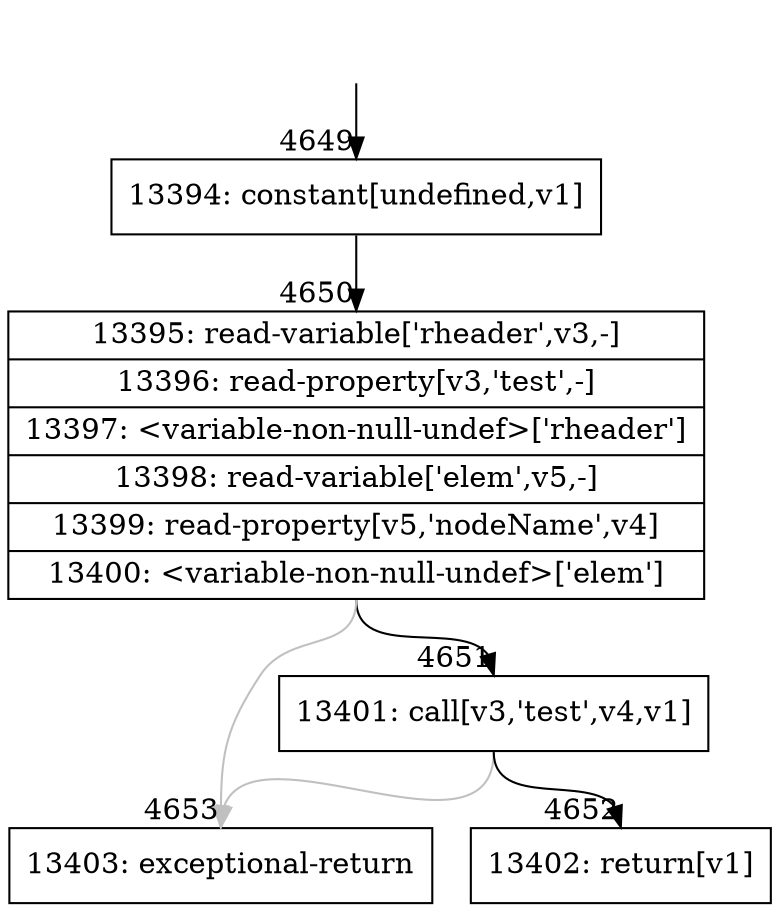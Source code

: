 digraph {
rankdir="TD"
BB_entry308[shape=none,label=""];
BB_entry308 -> BB4649 [tailport=s, headport=n, headlabel="    4649"]
BB4649 [shape=record label="{13394: constant[undefined,v1]}" ] 
BB4649 -> BB4650 [tailport=s, headport=n, headlabel="      4650"]
BB4650 [shape=record label="{13395: read-variable['rheader',v3,-]|13396: read-property[v3,'test',-]|13397: \<variable-non-null-undef\>['rheader']|13398: read-variable['elem',v5,-]|13399: read-property[v5,'nodeName',v4]|13400: \<variable-non-null-undef\>['elem']}" ] 
BB4650 -> BB4651 [tailport=s, headport=n, headlabel="      4651"]
BB4650 -> BB4653 [tailport=s, headport=n, color=gray, headlabel="      4653"]
BB4651 [shape=record label="{13401: call[v3,'test',v4,v1]}" ] 
BB4651 -> BB4652 [tailport=s, headport=n, headlabel="      4652"]
BB4651 -> BB4653 [tailport=s, headport=n, color=gray]
BB4652 [shape=record label="{13402: return[v1]}" ] 
BB4653 [shape=record label="{13403: exceptional-return}" ] 
}
